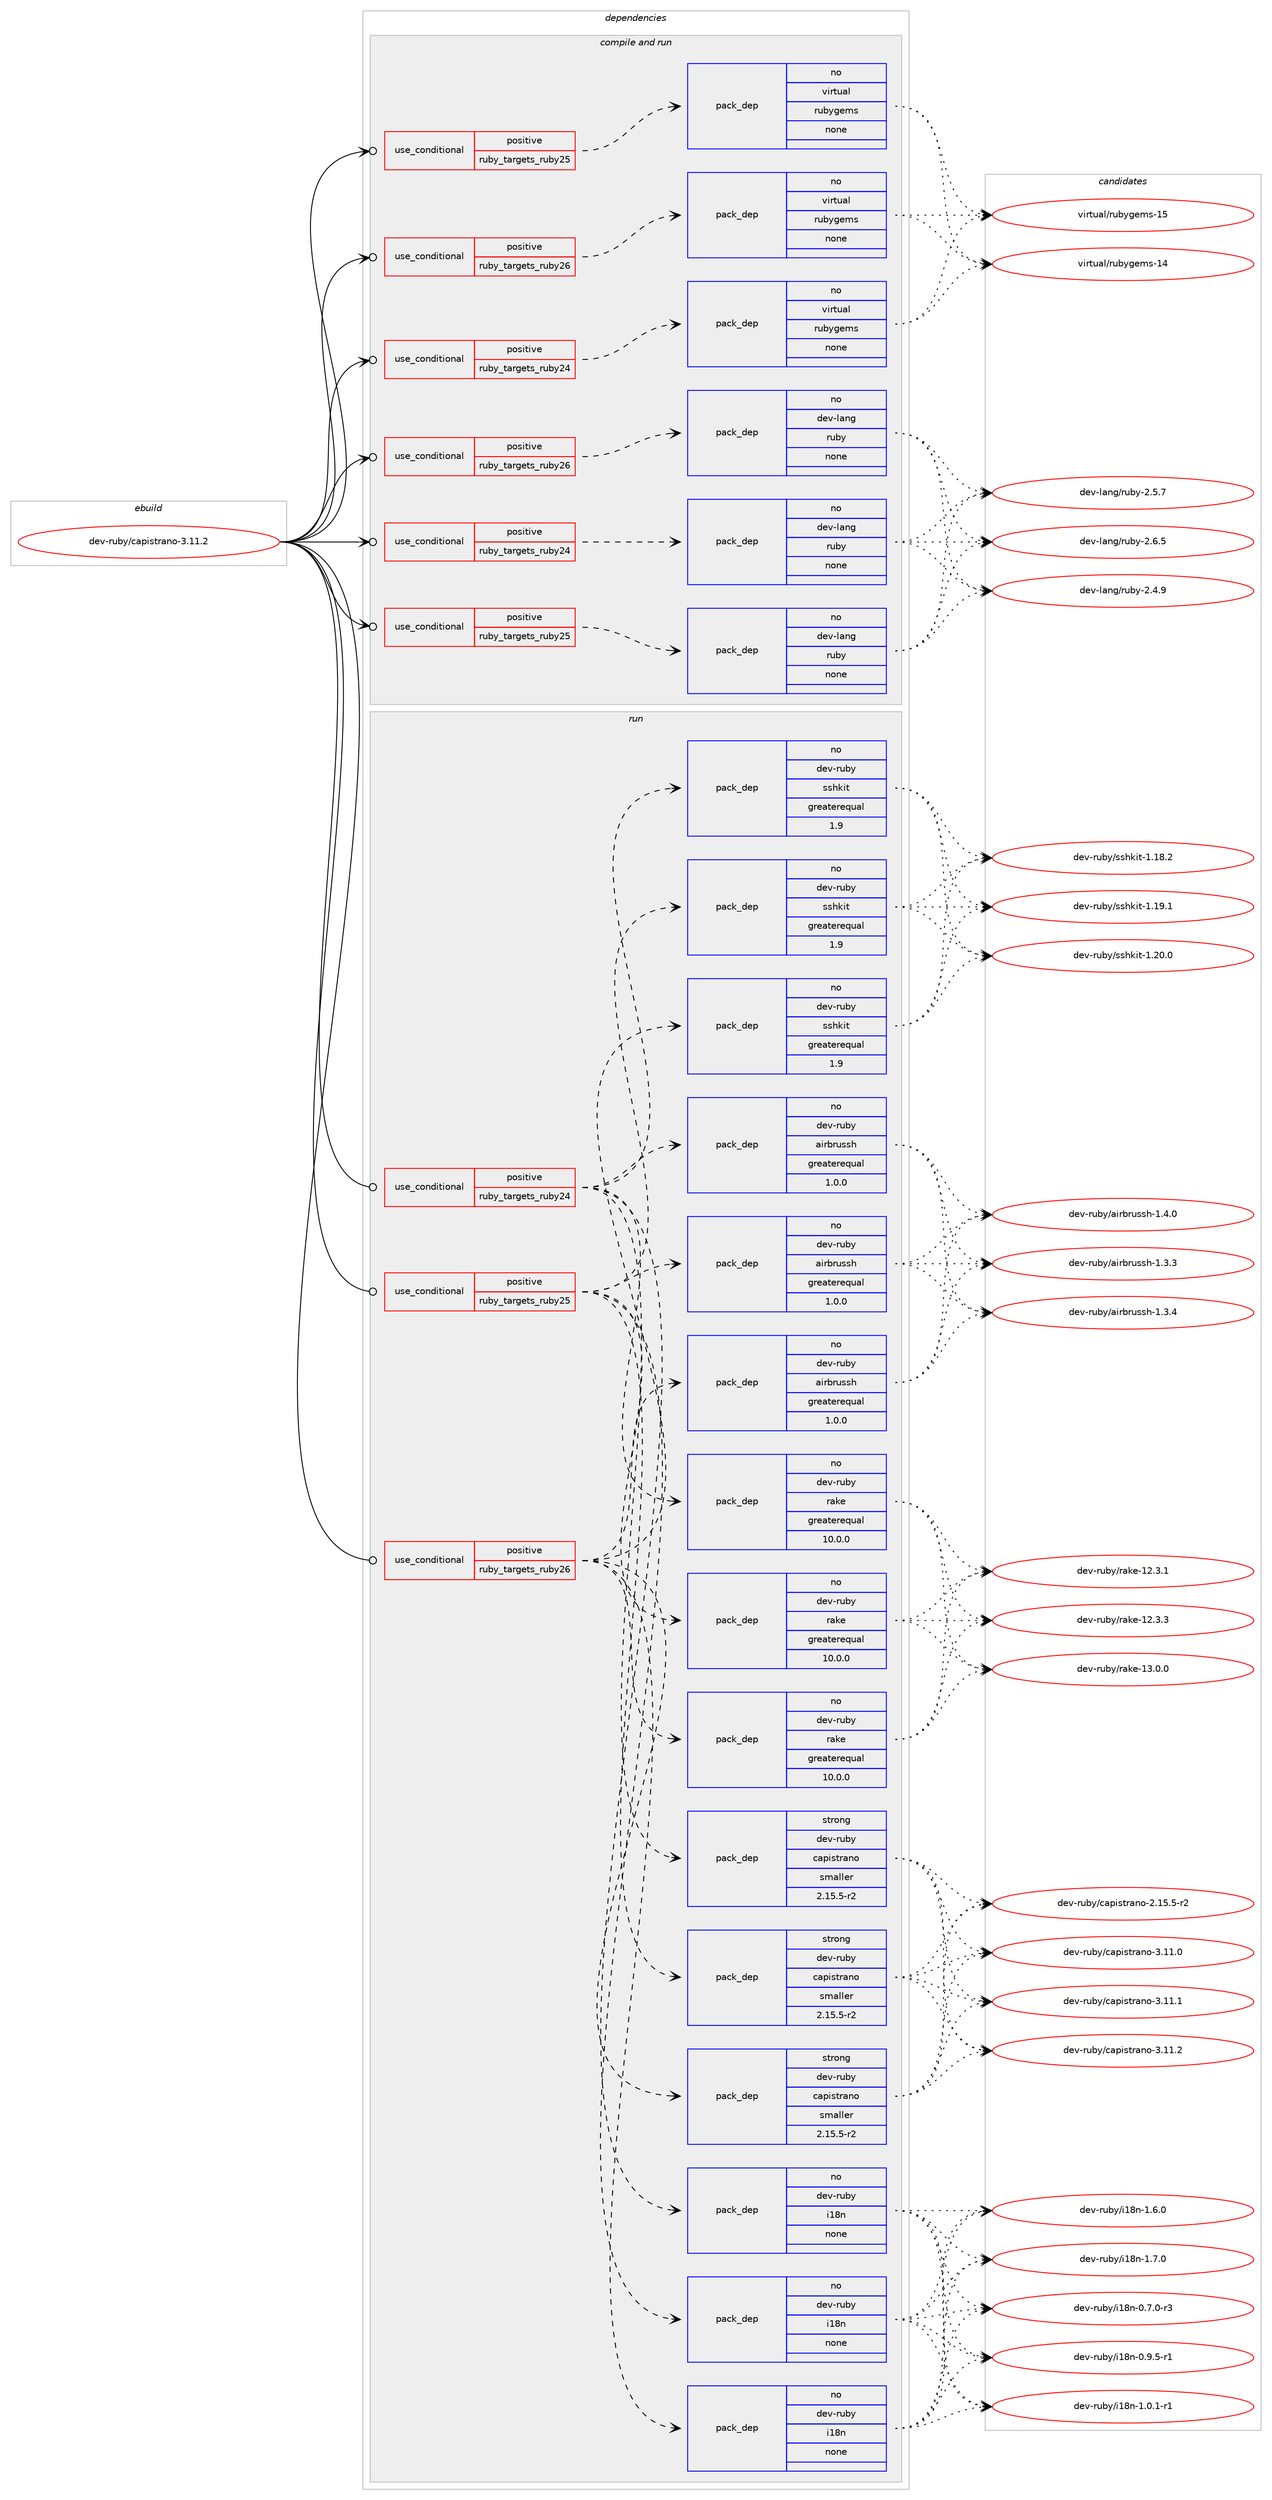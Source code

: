 digraph prolog {

# *************
# Graph options
# *************

newrank=true;
concentrate=true;
compound=true;
graph [rankdir=LR,fontname=Helvetica,fontsize=10,ranksep=1.5];#, ranksep=2.5, nodesep=0.2];
edge  [arrowhead=vee];
node  [fontname=Helvetica,fontsize=10];

# **********
# The ebuild
# **********

subgraph cluster_leftcol {
color=gray;
rank=same;
label=<<i>ebuild</i>>;
id [label="dev-ruby/capistrano-3.11.2", color=red, width=4, href="../dev-ruby/capistrano-3.11.2.svg"];
}

# ****************
# The dependencies
# ****************

subgraph cluster_midcol {
color=gray;
label=<<i>dependencies</i>>;
subgraph cluster_compile {
fillcolor="#eeeeee";
style=filled;
label=<<i>compile</i>>;
}
subgraph cluster_compileandrun {
fillcolor="#eeeeee";
style=filled;
label=<<i>compile and run</i>>;
subgraph cond159820 {
dependency680215 [label=<<TABLE BORDER="0" CELLBORDER="1" CELLSPACING="0" CELLPADDING="4"><TR><TD ROWSPAN="3" CELLPADDING="10">use_conditional</TD></TR><TR><TD>positive</TD></TR><TR><TD>ruby_targets_ruby24</TD></TR></TABLE>>, shape=none, color=red];
subgraph pack508441 {
dependency680216 [label=<<TABLE BORDER="0" CELLBORDER="1" CELLSPACING="0" CELLPADDING="4" WIDTH="220"><TR><TD ROWSPAN="6" CELLPADDING="30">pack_dep</TD></TR><TR><TD WIDTH="110">no</TD></TR><TR><TD>dev-lang</TD></TR><TR><TD>ruby</TD></TR><TR><TD>none</TD></TR><TR><TD></TD></TR></TABLE>>, shape=none, color=blue];
}
dependency680215:e -> dependency680216:w [weight=20,style="dashed",arrowhead="vee"];
}
id:e -> dependency680215:w [weight=20,style="solid",arrowhead="odotvee"];
subgraph cond159821 {
dependency680217 [label=<<TABLE BORDER="0" CELLBORDER="1" CELLSPACING="0" CELLPADDING="4"><TR><TD ROWSPAN="3" CELLPADDING="10">use_conditional</TD></TR><TR><TD>positive</TD></TR><TR><TD>ruby_targets_ruby24</TD></TR></TABLE>>, shape=none, color=red];
subgraph pack508442 {
dependency680218 [label=<<TABLE BORDER="0" CELLBORDER="1" CELLSPACING="0" CELLPADDING="4" WIDTH="220"><TR><TD ROWSPAN="6" CELLPADDING="30">pack_dep</TD></TR><TR><TD WIDTH="110">no</TD></TR><TR><TD>virtual</TD></TR><TR><TD>rubygems</TD></TR><TR><TD>none</TD></TR><TR><TD></TD></TR></TABLE>>, shape=none, color=blue];
}
dependency680217:e -> dependency680218:w [weight=20,style="dashed",arrowhead="vee"];
}
id:e -> dependency680217:w [weight=20,style="solid",arrowhead="odotvee"];
subgraph cond159822 {
dependency680219 [label=<<TABLE BORDER="0" CELLBORDER="1" CELLSPACING="0" CELLPADDING="4"><TR><TD ROWSPAN="3" CELLPADDING="10">use_conditional</TD></TR><TR><TD>positive</TD></TR><TR><TD>ruby_targets_ruby25</TD></TR></TABLE>>, shape=none, color=red];
subgraph pack508443 {
dependency680220 [label=<<TABLE BORDER="0" CELLBORDER="1" CELLSPACING="0" CELLPADDING="4" WIDTH="220"><TR><TD ROWSPAN="6" CELLPADDING="30">pack_dep</TD></TR><TR><TD WIDTH="110">no</TD></TR><TR><TD>dev-lang</TD></TR><TR><TD>ruby</TD></TR><TR><TD>none</TD></TR><TR><TD></TD></TR></TABLE>>, shape=none, color=blue];
}
dependency680219:e -> dependency680220:w [weight=20,style="dashed",arrowhead="vee"];
}
id:e -> dependency680219:w [weight=20,style="solid",arrowhead="odotvee"];
subgraph cond159823 {
dependency680221 [label=<<TABLE BORDER="0" CELLBORDER="1" CELLSPACING="0" CELLPADDING="4"><TR><TD ROWSPAN="3" CELLPADDING="10">use_conditional</TD></TR><TR><TD>positive</TD></TR><TR><TD>ruby_targets_ruby25</TD></TR></TABLE>>, shape=none, color=red];
subgraph pack508444 {
dependency680222 [label=<<TABLE BORDER="0" CELLBORDER="1" CELLSPACING="0" CELLPADDING="4" WIDTH="220"><TR><TD ROWSPAN="6" CELLPADDING="30">pack_dep</TD></TR><TR><TD WIDTH="110">no</TD></TR><TR><TD>virtual</TD></TR><TR><TD>rubygems</TD></TR><TR><TD>none</TD></TR><TR><TD></TD></TR></TABLE>>, shape=none, color=blue];
}
dependency680221:e -> dependency680222:w [weight=20,style="dashed",arrowhead="vee"];
}
id:e -> dependency680221:w [weight=20,style="solid",arrowhead="odotvee"];
subgraph cond159824 {
dependency680223 [label=<<TABLE BORDER="0" CELLBORDER="1" CELLSPACING="0" CELLPADDING="4"><TR><TD ROWSPAN="3" CELLPADDING="10">use_conditional</TD></TR><TR><TD>positive</TD></TR><TR><TD>ruby_targets_ruby26</TD></TR></TABLE>>, shape=none, color=red];
subgraph pack508445 {
dependency680224 [label=<<TABLE BORDER="0" CELLBORDER="1" CELLSPACING="0" CELLPADDING="4" WIDTH="220"><TR><TD ROWSPAN="6" CELLPADDING="30">pack_dep</TD></TR><TR><TD WIDTH="110">no</TD></TR><TR><TD>dev-lang</TD></TR><TR><TD>ruby</TD></TR><TR><TD>none</TD></TR><TR><TD></TD></TR></TABLE>>, shape=none, color=blue];
}
dependency680223:e -> dependency680224:w [weight=20,style="dashed",arrowhead="vee"];
}
id:e -> dependency680223:w [weight=20,style="solid",arrowhead="odotvee"];
subgraph cond159825 {
dependency680225 [label=<<TABLE BORDER="0" CELLBORDER="1" CELLSPACING="0" CELLPADDING="4"><TR><TD ROWSPAN="3" CELLPADDING="10">use_conditional</TD></TR><TR><TD>positive</TD></TR><TR><TD>ruby_targets_ruby26</TD></TR></TABLE>>, shape=none, color=red];
subgraph pack508446 {
dependency680226 [label=<<TABLE BORDER="0" CELLBORDER="1" CELLSPACING="0" CELLPADDING="4" WIDTH="220"><TR><TD ROWSPAN="6" CELLPADDING="30">pack_dep</TD></TR><TR><TD WIDTH="110">no</TD></TR><TR><TD>virtual</TD></TR><TR><TD>rubygems</TD></TR><TR><TD>none</TD></TR><TR><TD></TD></TR></TABLE>>, shape=none, color=blue];
}
dependency680225:e -> dependency680226:w [weight=20,style="dashed",arrowhead="vee"];
}
id:e -> dependency680225:w [weight=20,style="solid",arrowhead="odotvee"];
}
subgraph cluster_run {
fillcolor="#eeeeee";
style=filled;
label=<<i>run</i>>;
subgraph cond159826 {
dependency680227 [label=<<TABLE BORDER="0" CELLBORDER="1" CELLSPACING="0" CELLPADDING="4"><TR><TD ROWSPAN="3" CELLPADDING="10">use_conditional</TD></TR><TR><TD>positive</TD></TR><TR><TD>ruby_targets_ruby24</TD></TR></TABLE>>, shape=none, color=red];
subgraph pack508447 {
dependency680228 [label=<<TABLE BORDER="0" CELLBORDER="1" CELLSPACING="0" CELLPADDING="4" WIDTH="220"><TR><TD ROWSPAN="6" CELLPADDING="30">pack_dep</TD></TR><TR><TD WIDTH="110">no</TD></TR><TR><TD>dev-ruby</TD></TR><TR><TD>airbrussh</TD></TR><TR><TD>greaterequal</TD></TR><TR><TD>1.0.0</TD></TR></TABLE>>, shape=none, color=blue];
}
dependency680227:e -> dependency680228:w [weight=20,style="dashed",arrowhead="vee"];
subgraph pack508448 {
dependency680229 [label=<<TABLE BORDER="0" CELLBORDER="1" CELLSPACING="0" CELLPADDING="4" WIDTH="220"><TR><TD ROWSPAN="6" CELLPADDING="30">pack_dep</TD></TR><TR><TD WIDTH="110">no</TD></TR><TR><TD>dev-ruby</TD></TR><TR><TD>sshkit</TD></TR><TR><TD>greaterequal</TD></TR><TR><TD>1.9</TD></TR></TABLE>>, shape=none, color=blue];
}
dependency680227:e -> dependency680229:w [weight=20,style="dashed",arrowhead="vee"];
subgraph pack508449 {
dependency680230 [label=<<TABLE BORDER="0" CELLBORDER="1" CELLSPACING="0" CELLPADDING="4" WIDTH="220"><TR><TD ROWSPAN="6" CELLPADDING="30">pack_dep</TD></TR><TR><TD WIDTH="110">no</TD></TR><TR><TD>dev-ruby</TD></TR><TR><TD>rake</TD></TR><TR><TD>greaterequal</TD></TR><TR><TD>10.0.0</TD></TR></TABLE>>, shape=none, color=blue];
}
dependency680227:e -> dependency680230:w [weight=20,style="dashed",arrowhead="vee"];
subgraph pack508450 {
dependency680231 [label=<<TABLE BORDER="0" CELLBORDER="1" CELLSPACING="0" CELLPADDING="4" WIDTH="220"><TR><TD ROWSPAN="6" CELLPADDING="30">pack_dep</TD></TR><TR><TD WIDTH="110">no</TD></TR><TR><TD>dev-ruby</TD></TR><TR><TD>i18n</TD></TR><TR><TD>none</TD></TR><TR><TD></TD></TR></TABLE>>, shape=none, color=blue];
}
dependency680227:e -> dependency680231:w [weight=20,style="dashed",arrowhead="vee"];
subgraph pack508451 {
dependency680232 [label=<<TABLE BORDER="0" CELLBORDER="1" CELLSPACING="0" CELLPADDING="4" WIDTH="220"><TR><TD ROWSPAN="6" CELLPADDING="30">pack_dep</TD></TR><TR><TD WIDTH="110">strong</TD></TR><TR><TD>dev-ruby</TD></TR><TR><TD>capistrano</TD></TR><TR><TD>smaller</TD></TR><TR><TD>2.15.5-r2</TD></TR></TABLE>>, shape=none, color=blue];
}
dependency680227:e -> dependency680232:w [weight=20,style="dashed",arrowhead="vee"];
}
id:e -> dependency680227:w [weight=20,style="solid",arrowhead="odot"];
subgraph cond159827 {
dependency680233 [label=<<TABLE BORDER="0" CELLBORDER="1" CELLSPACING="0" CELLPADDING="4"><TR><TD ROWSPAN="3" CELLPADDING="10">use_conditional</TD></TR><TR><TD>positive</TD></TR><TR><TD>ruby_targets_ruby25</TD></TR></TABLE>>, shape=none, color=red];
subgraph pack508452 {
dependency680234 [label=<<TABLE BORDER="0" CELLBORDER="1" CELLSPACING="0" CELLPADDING="4" WIDTH="220"><TR><TD ROWSPAN="6" CELLPADDING="30">pack_dep</TD></TR><TR><TD WIDTH="110">no</TD></TR><TR><TD>dev-ruby</TD></TR><TR><TD>airbrussh</TD></TR><TR><TD>greaterequal</TD></TR><TR><TD>1.0.0</TD></TR></TABLE>>, shape=none, color=blue];
}
dependency680233:e -> dependency680234:w [weight=20,style="dashed",arrowhead="vee"];
subgraph pack508453 {
dependency680235 [label=<<TABLE BORDER="0" CELLBORDER="1" CELLSPACING="0" CELLPADDING="4" WIDTH="220"><TR><TD ROWSPAN="6" CELLPADDING="30">pack_dep</TD></TR><TR><TD WIDTH="110">no</TD></TR><TR><TD>dev-ruby</TD></TR><TR><TD>sshkit</TD></TR><TR><TD>greaterequal</TD></TR><TR><TD>1.9</TD></TR></TABLE>>, shape=none, color=blue];
}
dependency680233:e -> dependency680235:w [weight=20,style="dashed",arrowhead="vee"];
subgraph pack508454 {
dependency680236 [label=<<TABLE BORDER="0" CELLBORDER="1" CELLSPACING="0" CELLPADDING="4" WIDTH="220"><TR><TD ROWSPAN="6" CELLPADDING="30">pack_dep</TD></TR><TR><TD WIDTH="110">no</TD></TR><TR><TD>dev-ruby</TD></TR><TR><TD>rake</TD></TR><TR><TD>greaterequal</TD></TR><TR><TD>10.0.0</TD></TR></TABLE>>, shape=none, color=blue];
}
dependency680233:e -> dependency680236:w [weight=20,style="dashed",arrowhead="vee"];
subgraph pack508455 {
dependency680237 [label=<<TABLE BORDER="0" CELLBORDER="1" CELLSPACING="0" CELLPADDING="4" WIDTH="220"><TR><TD ROWSPAN="6" CELLPADDING="30">pack_dep</TD></TR><TR><TD WIDTH="110">no</TD></TR><TR><TD>dev-ruby</TD></TR><TR><TD>i18n</TD></TR><TR><TD>none</TD></TR><TR><TD></TD></TR></TABLE>>, shape=none, color=blue];
}
dependency680233:e -> dependency680237:w [weight=20,style="dashed",arrowhead="vee"];
subgraph pack508456 {
dependency680238 [label=<<TABLE BORDER="0" CELLBORDER="1" CELLSPACING="0" CELLPADDING="4" WIDTH="220"><TR><TD ROWSPAN="6" CELLPADDING="30">pack_dep</TD></TR><TR><TD WIDTH="110">strong</TD></TR><TR><TD>dev-ruby</TD></TR><TR><TD>capistrano</TD></TR><TR><TD>smaller</TD></TR><TR><TD>2.15.5-r2</TD></TR></TABLE>>, shape=none, color=blue];
}
dependency680233:e -> dependency680238:w [weight=20,style="dashed",arrowhead="vee"];
}
id:e -> dependency680233:w [weight=20,style="solid",arrowhead="odot"];
subgraph cond159828 {
dependency680239 [label=<<TABLE BORDER="0" CELLBORDER="1" CELLSPACING="0" CELLPADDING="4"><TR><TD ROWSPAN="3" CELLPADDING="10">use_conditional</TD></TR><TR><TD>positive</TD></TR><TR><TD>ruby_targets_ruby26</TD></TR></TABLE>>, shape=none, color=red];
subgraph pack508457 {
dependency680240 [label=<<TABLE BORDER="0" CELLBORDER="1" CELLSPACING="0" CELLPADDING="4" WIDTH="220"><TR><TD ROWSPAN="6" CELLPADDING="30">pack_dep</TD></TR><TR><TD WIDTH="110">no</TD></TR><TR><TD>dev-ruby</TD></TR><TR><TD>airbrussh</TD></TR><TR><TD>greaterequal</TD></TR><TR><TD>1.0.0</TD></TR></TABLE>>, shape=none, color=blue];
}
dependency680239:e -> dependency680240:w [weight=20,style="dashed",arrowhead="vee"];
subgraph pack508458 {
dependency680241 [label=<<TABLE BORDER="0" CELLBORDER="1" CELLSPACING="0" CELLPADDING="4" WIDTH="220"><TR><TD ROWSPAN="6" CELLPADDING="30">pack_dep</TD></TR><TR><TD WIDTH="110">no</TD></TR><TR><TD>dev-ruby</TD></TR><TR><TD>sshkit</TD></TR><TR><TD>greaterequal</TD></TR><TR><TD>1.9</TD></TR></TABLE>>, shape=none, color=blue];
}
dependency680239:e -> dependency680241:w [weight=20,style="dashed",arrowhead="vee"];
subgraph pack508459 {
dependency680242 [label=<<TABLE BORDER="0" CELLBORDER="1" CELLSPACING="0" CELLPADDING="4" WIDTH="220"><TR><TD ROWSPAN="6" CELLPADDING="30">pack_dep</TD></TR><TR><TD WIDTH="110">no</TD></TR><TR><TD>dev-ruby</TD></TR><TR><TD>rake</TD></TR><TR><TD>greaterequal</TD></TR><TR><TD>10.0.0</TD></TR></TABLE>>, shape=none, color=blue];
}
dependency680239:e -> dependency680242:w [weight=20,style="dashed",arrowhead="vee"];
subgraph pack508460 {
dependency680243 [label=<<TABLE BORDER="0" CELLBORDER="1" CELLSPACING="0" CELLPADDING="4" WIDTH="220"><TR><TD ROWSPAN="6" CELLPADDING="30">pack_dep</TD></TR><TR><TD WIDTH="110">no</TD></TR><TR><TD>dev-ruby</TD></TR><TR><TD>i18n</TD></TR><TR><TD>none</TD></TR><TR><TD></TD></TR></TABLE>>, shape=none, color=blue];
}
dependency680239:e -> dependency680243:w [weight=20,style="dashed",arrowhead="vee"];
subgraph pack508461 {
dependency680244 [label=<<TABLE BORDER="0" CELLBORDER="1" CELLSPACING="0" CELLPADDING="4" WIDTH="220"><TR><TD ROWSPAN="6" CELLPADDING="30">pack_dep</TD></TR><TR><TD WIDTH="110">strong</TD></TR><TR><TD>dev-ruby</TD></TR><TR><TD>capistrano</TD></TR><TR><TD>smaller</TD></TR><TR><TD>2.15.5-r2</TD></TR></TABLE>>, shape=none, color=blue];
}
dependency680239:e -> dependency680244:w [weight=20,style="dashed",arrowhead="vee"];
}
id:e -> dependency680239:w [weight=20,style="solid",arrowhead="odot"];
}
}

# **************
# The candidates
# **************

subgraph cluster_choices {
rank=same;
color=gray;
label=<<i>candidates</i>>;

subgraph choice508441 {
color=black;
nodesep=1;
choice10010111845108971101034711411798121455046524657 [label="dev-lang/ruby-2.4.9", color=red, width=4,href="../dev-lang/ruby-2.4.9.svg"];
choice10010111845108971101034711411798121455046534655 [label="dev-lang/ruby-2.5.7", color=red, width=4,href="../dev-lang/ruby-2.5.7.svg"];
choice10010111845108971101034711411798121455046544653 [label="dev-lang/ruby-2.6.5", color=red, width=4,href="../dev-lang/ruby-2.6.5.svg"];
dependency680216:e -> choice10010111845108971101034711411798121455046524657:w [style=dotted,weight="100"];
dependency680216:e -> choice10010111845108971101034711411798121455046534655:w [style=dotted,weight="100"];
dependency680216:e -> choice10010111845108971101034711411798121455046544653:w [style=dotted,weight="100"];
}
subgraph choice508442 {
color=black;
nodesep=1;
choice118105114116117971084711411798121103101109115454952 [label="virtual/rubygems-14", color=red, width=4,href="../virtual/rubygems-14.svg"];
choice118105114116117971084711411798121103101109115454953 [label="virtual/rubygems-15", color=red, width=4,href="../virtual/rubygems-15.svg"];
dependency680218:e -> choice118105114116117971084711411798121103101109115454952:w [style=dotted,weight="100"];
dependency680218:e -> choice118105114116117971084711411798121103101109115454953:w [style=dotted,weight="100"];
}
subgraph choice508443 {
color=black;
nodesep=1;
choice10010111845108971101034711411798121455046524657 [label="dev-lang/ruby-2.4.9", color=red, width=4,href="../dev-lang/ruby-2.4.9.svg"];
choice10010111845108971101034711411798121455046534655 [label="dev-lang/ruby-2.5.7", color=red, width=4,href="../dev-lang/ruby-2.5.7.svg"];
choice10010111845108971101034711411798121455046544653 [label="dev-lang/ruby-2.6.5", color=red, width=4,href="../dev-lang/ruby-2.6.5.svg"];
dependency680220:e -> choice10010111845108971101034711411798121455046524657:w [style=dotted,weight="100"];
dependency680220:e -> choice10010111845108971101034711411798121455046534655:w [style=dotted,weight="100"];
dependency680220:e -> choice10010111845108971101034711411798121455046544653:w [style=dotted,weight="100"];
}
subgraph choice508444 {
color=black;
nodesep=1;
choice118105114116117971084711411798121103101109115454952 [label="virtual/rubygems-14", color=red, width=4,href="../virtual/rubygems-14.svg"];
choice118105114116117971084711411798121103101109115454953 [label="virtual/rubygems-15", color=red, width=4,href="../virtual/rubygems-15.svg"];
dependency680222:e -> choice118105114116117971084711411798121103101109115454952:w [style=dotted,weight="100"];
dependency680222:e -> choice118105114116117971084711411798121103101109115454953:w [style=dotted,weight="100"];
}
subgraph choice508445 {
color=black;
nodesep=1;
choice10010111845108971101034711411798121455046524657 [label="dev-lang/ruby-2.4.9", color=red, width=4,href="../dev-lang/ruby-2.4.9.svg"];
choice10010111845108971101034711411798121455046534655 [label="dev-lang/ruby-2.5.7", color=red, width=4,href="../dev-lang/ruby-2.5.7.svg"];
choice10010111845108971101034711411798121455046544653 [label="dev-lang/ruby-2.6.5", color=red, width=4,href="../dev-lang/ruby-2.6.5.svg"];
dependency680224:e -> choice10010111845108971101034711411798121455046524657:w [style=dotted,weight="100"];
dependency680224:e -> choice10010111845108971101034711411798121455046534655:w [style=dotted,weight="100"];
dependency680224:e -> choice10010111845108971101034711411798121455046544653:w [style=dotted,weight="100"];
}
subgraph choice508446 {
color=black;
nodesep=1;
choice118105114116117971084711411798121103101109115454952 [label="virtual/rubygems-14", color=red, width=4,href="../virtual/rubygems-14.svg"];
choice118105114116117971084711411798121103101109115454953 [label="virtual/rubygems-15", color=red, width=4,href="../virtual/rubygems-15.svg"];
dependency680226:e -> choice118105114116117971084711411798121103101109115454952:w [style=dotted,weight="100"];
dependency680226:e -> choice118105114116117971084711411798121103101109115454953:w [style=dotted,weight="100"];
}
subgraph choice508447 {
color=black;
nodesep=1;
choice1001011184511411798121479710511498114117115115104454946514651 [label="dev-ruby/airbrussh-1.3.3", color=red, width=4,href="../dev-ruby/airbrussh-1.3.3.svg"];
choice1001011184511411798121479710511498114117115115104454946514652 [label="dev-ruby/airbrussh-1.3.4", color=red, width=4,href="../dev-ruby/airbrussh-1.3.4.svg"];
choice1001011184511411798121479710511498114117115115104454946524648 [label="dev-ruby/airbrussh-1.4.0", color=red, width=4,href="../dev-ruby/airbrussh-1.4.0.svg"];
dependency680228:e -> choice1001011184511411798121479710511498114117115115104454946514651:w [style=dotted,weight="100"];
dependency680228:e -> choice1001011184511411798121479710511498114117115115104454946514652:w [style=dotted,weight="100"];
dependency680228:e -> choice1001011184511411798121479710511498114117115115104454946524648:w [style=dotted,weight="100"];
}
subgraph choice508448 {
color=black;
nodesep=1;
choice10010111845114117981214711511510410710511645494649564650 [label="dev-ruby/sshkit-1.18.2", color=red, width=4,href="../dev-ruby/sshkit-1.18.2.svg"];
choice10010111845114117981214711511510410710511645494649574649 [label="dev-ruby/sshkit-1.19.1", color=red, width=4,href="../dev-ruby/sshkit-1.19.1.svg"];
choice10010111845114117981214711511510410710511645494650484648 [label="dev-ruby/sshkit-1.20.0", color=red, width=4,href="../dev-ruby/sshkit-1.20.0.svg"];
dependency680229:e -> choice10010111845114117981214711511510410710511645494649564650:w [style=dotted,weight="100"];
dependency680229:e -> choice10010111845114117981214711511510410710511645494649574649:w [style=dotted,weight="100"];
dependency680229:e -> choice10010111845114117981214711511510410710511645494650484648:w [style=dotted,weight="100"];
}
subgraph choice508449 {
color=black;
nodesep=1;
choice1001011184511411798121471149710710145495046514649 [label="dev-ruby/rake-12.3.1", color=red, width=4,href="../dev-ruby/rake-12.3.1.svg"];
choice1001011184511411798121471149710710145495046514651 [label="dev-ruby/rake-12.3.3", color=red, width=4,href="../dev-ruby/rake-12.3.3.svg"];
choice1001011184511411798121471149710710145495146484648 [label="dev-ruby/rake-13.0.0", color=red, width=4,href="../dev-ruby/rake-13.0.0.svg"];
dependency680230:e -> choice1001011184511411798121471149710710145495046514649:w [style=dotted,weight="100"];
dependency680230:e -> choice1001011184511411798121471149710710145495046514651:w [style=dotted,weight="100"];
dependency680230:e -> choice1001011184511411798121471149710710145495146484648:w [style=dotted,weight="100"];
}
subgraph choice508450 {
color=black;
nodesep=1;
choice10010111845114117981214710549561104548465546484511451 [label="dev-ruby/i18n-0.7.0-r3", color=red, width=4,href="../dev-ruby/i18n-0.7.0-r3.svg"];
choice10010111845114117981214710549561104548465746534511449 [label="dev-ruby/i18n-0.9.5-r1", color=red, width=4,href="../dev-ruby/i18n-0.9.5-r1.svg"];
choice10010111845114117981214710549561104549464846494511449 [label="dev-ruby/i18n-1.0.1-r1", color=red, width=4,href="../dev-ruby/i18n-1.0.1-r1.svg"];
choice1001011184511411798121471054956110454946544648 [label="dev-ruby/i18n-1.6.0", color=red, width=4,href="../dev-ruby/i18n-1.6.0.svg"];
choice1001011184511411798121471054956110454946554648 [label="dev-ruby/i18n-1.7.0", color=red, width=4,href="../dev-ruby/i18n-1.7.0.svg"];
dependency680231:e -> choice10010111845114117981214710549561104548465546484511451:w [style=dotted,weight="100"];
dependency680231:e -> choice10010111845114117981214710549561104548465746534511449:w [style=dotted,weight="100"];
dependency680231:e -> choice10010111845114117981214710549561104549464846494511449:w [style=dotted,weight="100"];
dependency680231:e -> choice1001011184511411798121471054956110454946544648:w [style=dotted,weight="100"];
dependency680231:e -> choice1001011184511411798121471054956110454946554648:w [style=dotted,weight="100"];
}
subgraph choice508451 {
color=black;
nodesep=1;
choice100101118451141179812147999711210511511611497110111455046495346534511450 [label="dev-ruby/capistrano-2.15.5-r2", color=red, width=4,href="../dev-ruby/capistrano-2.15.5-r2.svg"];
choice10010111845114117981214799971121051151161149711011145514649494648 [label="dev-ruby/capistrano-3.11.0", color=red, width=4,href="../dev-ruby/capistrano-3.11.0.svg"];
choice10010111845114117981214799971121051151161149711011145514649494649 [label="dev-ruby/capistrano-3.11.1", color=red, width=4,href="../dev-ruby/capistrano-3.11.1.svg"];
choice10010111845114117981214799971121051151161149711011145514649494650 [label="dev-ruby/capistrano-3.11.2", color=red, width=4,href="../dev-ruby/capistrano-3.11.2.svg"];
dependency680232:e -> choice100101118451141179812147999711210511511611497110111455046495346534511450:w [style=dotted,weight="100"];
dependency680232:e -> choice10010111845114117981214799971121051151161149711011145514649494648:w [style=dotted,weight="100"];
dependency680232:e -> choice10010111845114117981214799971121051151161149711011145514649494649:w [style=dotted,weight="100"];
dependency680232:e -> choice10010111845114117981214799971121051151161149711011145514649494650:w [style=dotted,weight="100"];
}
subgraph choice508452 {
color=black;
nodesep=1;
choice1001011184511411798121479710511498114117115115104454946514651 [label="dev-ruby/airbrussh-1.3.3", color=red, width=4,href="../dev-ruby/airbrussh-1.3.3.svg"];
choice1001011184511411798121479710511498114117115115104454946514652 [label="dev-ruby/airbrussh-1.3.4", color=red, width=4,href="../dev-ruby/airbrussh-1.3.4.svg"];
choice1001011184511411798121479710511498114117115115104454946524648 [label="dev-ruby/airbrussh-1.4.0", color=red, width=4,href="../dev-ruby/airbrussh-1.4.0.svg"];
dependency680234:e -> choice1001011184511411798121479710511498114117115115104454946514651:w [style=dotted,weight="100"];
dependency680234:e -> choice1001011184511411798121479710511498114117115115104454946514652:w [style=dotted,weight="100"];
dependency680234:e -> choice1001011184511411798121479710511498114117115115104454946524648:w [style=dotted,weight="100"];
}
subgraph choice508453 {
color=black;
nodesep=1;
choice10010111845114117981214711511510410710511645494649564650 [label="dev-ruby/sshkit-1.18.2", color=red, width=4,href="../dev-ruby/sshkit-1.18.2.svg"];
choice10010111845114117981214711511510410710511645494649574649 [label="dev-ruby/sshkit-1.19.1", color=red, width=4,href="../dev-ruby/sshkit-1.19.1.svg"];
choice10010111845114117981214711511510410710511645494650484648 [label="dev-ruby/sshkit-1.20.0", color=red, width=4,href="../dev-ruby/sshkit-1.20.0.svg"];
dependency680235:e -> choice10010111845114117981214711511510410710511645494649564650:w [style=dotted,weight="100"];
dependency680235:e -> choice10010111845114117981214711511510410710511645494649574649:w [style=dotted,weight="100"];
dependency680235:e -> choice10010111845114117981214711511510410710511645494650484648:w [style=dotted,weight="100"];
}
subgraph choice508454 {
color=black;
nodesep=1;
choice1001011184511411798121471149710710145495046514649 [label="dev-ruby/rake-12.3.1", color=red, width=4,href="../dev-ruby/rake-12.3.1.svg"];
choice1001011184511411798121471149710710145495046514651 [label="dev-ruby/rake-12.3.3", color=red, width=4,href="../dev-ruby/rake-12.3.3.svg"];
choice1001011184511411798121471149710710145495146484648 [label="dev-ruby/rake-13.0.0", color=red, width=4,href="../dev-ruby/rake-13.0.0.svg"];
dependency680236:e -> choice1001011184511411798121471149710710145495046514649:w [style=dotted,weight="100"];
dependency680236:e -> choice1001011184511411798121471149710710145495046514651:w [style=dotted,weight="100"];
dependency680236:e -> choice1001011184511411798121471149710710145495146484648:w [style=dotted,weight="100"];
}
subgraph choice508455 {
color=black;
nodesep=1;
choice10010111845114117981214710549561104548465546484511451 [label="dev-ruby/i18n-0.7.0-r3", color=red, width=4,href="../dev-ruby/i18n-0.7.0-r3.svg"];
choice10010111845114117981214710549561104548465746534511449 [label="dev-ruby/i18n-0.9.5-r1", color=red, width=4,href="../dev-ruby/i18n-0.9.5-r1.svg"];
choice10010111845114117981214710549561104549464846494511449 [label="dev-ruby/i18n-1.0.1-r1", color=red, width=4,href="../dev-ruby/i18n-1.0.1-r1.svg"];
choice1001011184511411798121471054956110454946544648 [label="dev-ruby/i18n-1.6.0", color=red, width=4,href="../dev-ruby/i18n-1.6.0.svg"];
choice1001011184511411798121471054956110454946554648 [label="dev-ruby/i18n-1.7.0", color=red, width=4,href="../dev-ruby/i18n-1.7.0.svg"];
dependency680237:e -> choice10010111845114117981214710549561104548465546484511451:w [style=dotted,weight="100"];
dependency680237:e -> choice10010111845114117981214710549561104548465746534511449:w [style=dotted,weight="100"];
dependency680237:e -> choice10010111845114117981214710549561104549464846494511449:w [style=dotted,weight="100"];
dependency680237:e -> choice1001011184511411798121471054956110454946544648:w [style=dotted,weight="100"];
dependency680237:e -> choice1001011184511411798121471054956110454946554648:w [style=dotted,weight="100"];
}
subgraph choice508456 {
color=black;
nodesep=1;
choice100101118451141179812147999711210511511611497110111455046495346534511450 [label="dev-ruby/capistrano-2.15.5-r2", color=red, width=4,href="../dev-ruby/capistrano-2.15.5-r2.svg"];
choice10010111845114117981214799971121051151161149711011145514649494648 [label="dev-ruby/capistrano-3.11.0", color=red, width=4,href="../dev-ruby/capistrano-3.11.0.svg"];
choice10010111845114117981214799971121051151161149711011145514649494649 [label="dev-ruby/capistrano-3.11.1", color=red, width=4,href="../dev-ruby/capistrano-3.11.1.svg"];
choice10010111845114117981214799971121051151161149711011145514649494650 [label="dev-ruby/capistrano-3.11.2", color=red, width=4,href="../dev-ruby/capistrano-3.11.2.svg"];
dependency680238:e -> choice100101118451141179812147999711210511511611497110111455046495346534511450:w [style=dotted,weight="100"];
dependency680238:e -> choice10010111845114117981214799971121051151161149711011145514649494648:w [style=dotted,weight="100"];
dependency680238:e -> choice10010111845114117981214799971121051151161149711011145514649494649:w [style=dotted,weight="100"];
dependency680238:e -> choice10010111845114117981214799971121051151161149711011145514649494650:w [style=dotted,weight="100"];
}
subgraph choice508457 {
color=black;
nodesep=1;
choice1001011184511411798121479710511498114117115115104454946514651 [label="dev-ruby/airbrussh-1.3.3", color=red, width=4,href="../dev-ruby/airbrussh-1.3.3.svg"];
choice1001011184511411798121479710511498114117115115104454946514652 [label="dev-ruby/airbrussh-1.3.4", color=red, width=4,href="../dev-ruby/airbrussh-1.3.4.svg"];
choice1001011184511411798121479710511498114117115115104454946524648 [label="dev-ruby/airbrussh-1.4.0", color=red, width=4,href="../dev-ruby/airbrussh-1.4.0.svg"];
dependency680240:e -> choice1001011184511411798121479710511498114117115115104454946514651:w [style=dotted,weight="100"];
dependency680240:e -> choice1001011184511411798121479710511498114117115115104454946514652:w [style=dotted,weight="100"];
dependency680240:e -> choice1001011184511411798121479710511498114117115115104454946524648:w [style=dotted,weight="100"];
}
subgraph choice508458 {
color=black;
nodesep=1;
choice10010111845114117981214711511510410710511645494649564650 [label="dev-ruby/sshkit-1.18.2", color=red, width=4,href="../dev-ruby/sshkit-1.18.2.svg"];
choice10010111845114117981214711511510410710511645494649574649 [label="dev-ruby/sshkit-1.19.1", color=red, width=4,href="../dev-ruby/sshkit-1.19.1.svg"];
choice10010111845114117981214711511510410710511645494650484648 [label="dev-ruby/sshkit-1.20.0", color=red, width=4,href="../dev-ruby/sshkit-1.20.0.svg"];
dependency680241:e -> choice10010111845114117981214711511510410710511645494649564650:w [style=dotted,weight="100"];
dependency680241:e -> choice10010111845114117981214711511510410710511645494649574649:w [style=dotted,weight="100"];
dependency680241:e -> choice10010111845114117981214711511510410710511645494650484648:w [style=dotted,weight="100"];
}
subgraph choice508459 {
color=black;
nodesep=1;
choice1001011184511411798121471149710710145495046514649 [label="dev-ruby/rake-12.3.1", color=red, width=4,href="../dev-ruby/rake-12.3.1.svg"];
choice1001011184511411798121471149710710145495046514651 [label="dev-ruby/rake-12.3.3", color=red, width=4,href="../dev-ruby/rake-12.3.3.svg"];
choice1001011184511411798121471149710710145495146484648 [label="dev-ruby/rake-13.0.0", color=red, width=4,href="../dev-ruby/rake-13.0.0.svg"];
dependency680242:e -> choice1001011184511411798121471149710710145495046514649:w [style=dotted,weight="100"];
dependency680242:e -> choice1001011184511411798121471149710710145495046514651:w [style=dotted,weight="100"];
dependency680242:e -> choice1001011184511411798121471149710710145495146484648:w [style=dotted,weight="100"];
}
subgraph choice508460 {
color=black;
nodesep=1;
choice10010111845114117981214710549561104548465546484511451 [label="dev-ruby/i18n-0.7.0-r3", color=red, width=4,href="../dev-ruby/i18n-0.7.0-r3.svg"];
choice10010111845114117981214710549561104548465746534511449 [label="dev-ruby/i18n-0.9.5-r1", color=red, width=4,href="../dev-ruby/i18n-0.9.5-r1.svg"];
choice10010111845114117981214710549561104549464846494511449 [label="dev-ruby/i18n-1.0.1-r1", color=red, width=4,href="../dev-ruby/i18n-1.0.1-r1.svg"];
choice1001011184511411798121471054956110454946544648 [label="dev-ruby/i18n-1.6.0", color=red, width=4,href="../dev-ruby/i18n-1.6.0.svg"];
choice1001011184511411798121471054956110454946554648 [label="dev-ruby/i18n-1.7.0", color=red, width=4,href="../dev-ruby/i18n-1.7.0.svg"];
dependency680243:e -> choice10010111845114117981214710549561104548465546484511451:w [style=dotted,weight="100"];
dependency680243:e -> choice10010111845114117981214710549561104548465746534511449:w [style=dotted,weight="100"];
dependency680243:e -> choice10010111845114117981214710549561104549464846494511449:w [style=dotted,weight="100"];
dependency680243:e -> choice1001011184511411798121471054956110454946544648:w [style=dotted,weight="100"];
dependency680243:e -> choice1001011184511411798121471054956110454946554648:w [style=dotted,weight="100"];
}
subgraph choice508461 {
color=black;
nodesep=1;
choice100101118451141179812147999711210511511611497110111455046495346534511450 [label="dev-ruby/capistrano-2.15.5-r2", color=red, width=4,href="../dev-ruby/capistrano-2.15.5-r2.svg"];
choice10010111845114117981214799971121051151161149711011145514649494648 [label="dev-ruby/capistrano-3.11.0", color=red, width=4,href="../dev-ruby/capistrano-3.11.0.svg"];
choice10010111845114117981214799971121051151161149711011145514649494649 [label="dev-ruby/capistrano-3.11.1", color=red, width=4,href="../dev-ruby/capistrano-3.11.1.svg"];
choice10010111845114117981214799971121051151161149711011145514649494650 [label="dev-ruby/capistrano-3.11.2", color=red, width=4,href="../dev-ruby/capistrano-3.11.2.svg"];
dependency680244:e -> choice100101118451141179812147999711210511511611497110111455046495346534511450:w [style=dotted,weight="100"];
dependency680244:e -> choice10010111845114117981214799971121051151161149711011145514649494648:w [style=dotted,weight="100"];
dependency680244:e -> choice10010111845114117981214799971121051151161149711011145514649494649:w [style=dotted,weight="100"];
dependency680244:e -> choice10010111845114117981214799971121051151161149711011145514649494650:w [style=dotted,weight="100"];
}
}

}
